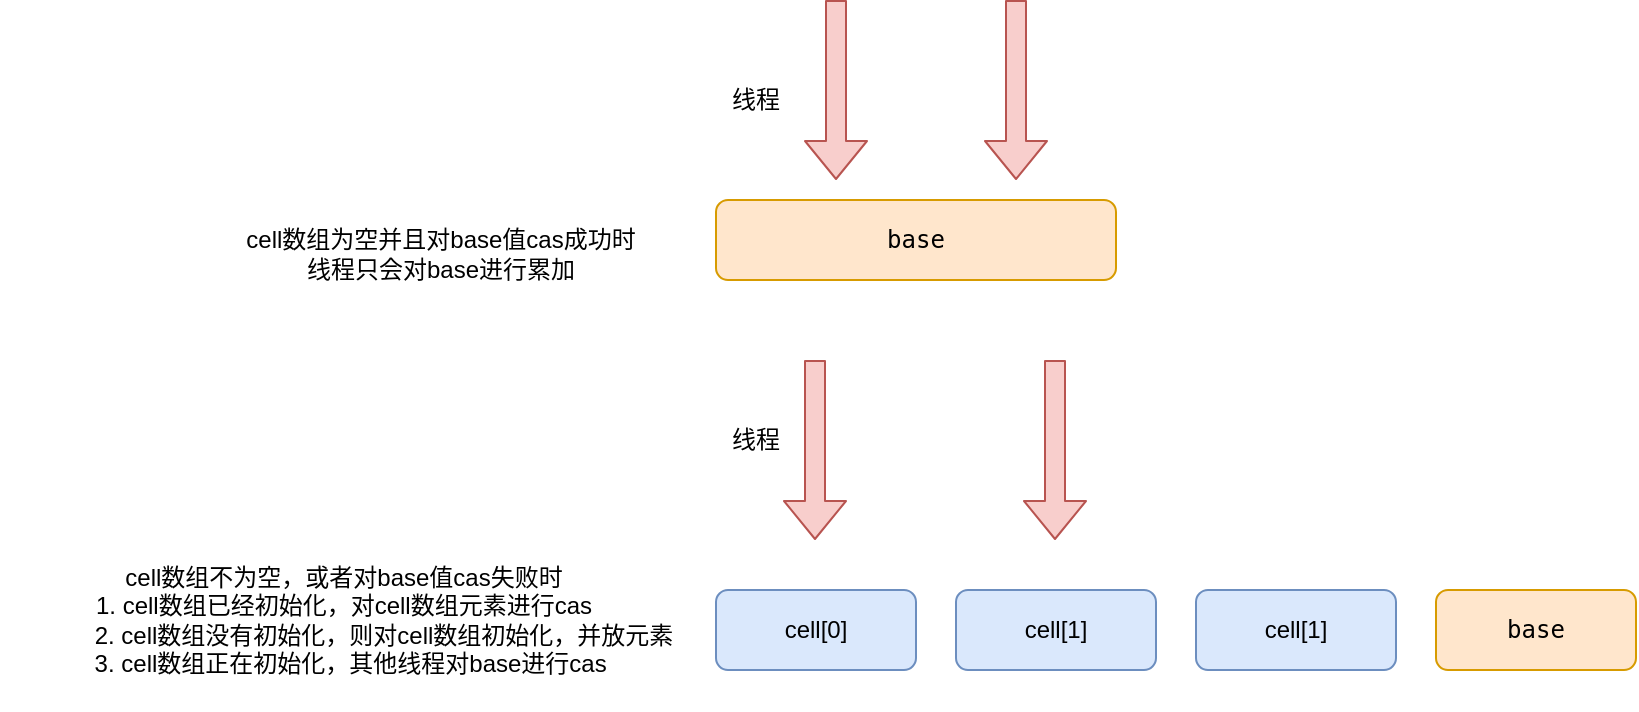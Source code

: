<mxfile version="14.3.1" type="github">
  <diagram id="3-YAko5oQFc1nSDCldf5" name="Page-1">
    <mxGraphModel dx="1773" dy="536" grid="0" gridSize="10" guides="1" tooltips="1" connect="1" arrows="1" fold="1" page="1" pageScale="1" pageWidth="827" pageHeight="1169" math="0" shadow="0">
      <root>
        <mxCell id="0" />
        <mxCell id="1" parent="0" />
        <mxCell id="LENsGDgyXk3gptEeOsoV-1" value="&lt;pre&gt;base&lt;/pre&gt;" style="rounded=1;whiteSpace=wrap;html=1;fillColor=#ffe6cc;strokeColor=#d79b00;" vertex="1" parent="1">
          <mxGeometry x="327" y="160" width="200" height="40" as="geometry" />
        </mxCell>
        <mxCell id="LENsGDgyXk3gptEeOsoV-2" value="cell[1]" style="rounded=1;whiteSpace=wrap;html=1;fillColor=#dae8fc;strokeColor=#6c8ebf;" vertex="1" parent="1">
          <mxGeometry x="567" y="355" width="100" height="40" as="geometry" />
        </mxCell>
        <mxCell id="LENsGDgyXk3gptEeOsoV-3" value="&lt;pre&gt;&lt;span style=&quot;font-family: &amp;#34;helvetica&amp;#34;&quot;&gt;cell[1]&lt;/span&gt;&lt;br&gt;&lt;/pre&gt;" style="rounded=1;whiteSpace=wrap;html=1;fillColor=#dae8fc;strokeColor=#6c8ebf;" vertex="1" parent="1">
          <mxGeometry x="447" y="355" width="100" height="40" as="geometry" />
        </mxCell>
        <mxCell id="LENsGDgyXk3gptEeOsoV-4" value="&lt;pre&gt;&lt;span style=&quot;font-family: &amp;#34;helvetica&amp;#34;&quot;&gt;cell[0]&lt;/span&gt;&lt;br&gt;&lt;/pre&gt;" style="rounded=1;whiteSpace=wrap;html=1;fillColor=#dae8fc;strokeColor=#6c8ebf;" vertex="1" parent="1">
          <mxGeometry x="327" y="355" width="100" height="40" as="geometry" />
        </mxCell>
        <mxCell id="LENsGDgyXk3gptEeOsoV-5" value="cell数组为空并且对base值cas成功时&lt;br&gt;线程只会对&lt;span&gt;base进行累加&lt;/span&gt;" style="text;html=1;strokeColor=none;fillColor=none;align=center;verticalAlign=middle;whiteSpace=wrap;rounded=0;" vertex="1" parent="1">
          <mxGeometry x="79" y="144" width="221" height="86" as="geometry" />
        </mxCell>
        <mxCell id="LENsGDgyXk3gptEeOsoV-6" value="" style="shape=flexArrow;endArrow=classic;html=1;fillColor=#f8cecc;strokeColor=#b85450;" edge="1" parent="1">
          <mxGeometry width="50" height="50" relative="1" as="geometry">
            <mxPoint x="387" y="60" as="sourcePoint" />
            <mxPoint x="387" y="150" as="targetPoint" />
          </mxGeometry>
        </mxCell>
        <mxCell id="LENsGDgyXk3gptEeOsoV-7" value="" style="shape=flexArrow;endArrow=classic;html=1;fillColor=#f8cecc;strokeColor=#b85450;" edge="1" parent="1">
          <mxGeometry width="50" height="50" relative="1" as="geometry">
            <mxPoint x="477" y="60" as="sourcePoint" />
            <mxPoint x="477" y="150" as="targetPoint" />
          </mxGeometry>
        </mxCell>
        <mxCell id="LENsGDgyXk3gptEeOsoV-9" value="cell数组不为空，或者对base值cas失败时&lt;br&gt;1. cell数组已经初始化，对cell数组元素进行cas&lt;br&gt;&amp;nbsp; &amp;nbsp; &amp;nbsp; &amp;nbsp; &amp;nbsp; &amp;nbsp; 2. cell数组没有初始化，则对cell数组初始化，并放元素&lt;br&gt;&amp;nbsp; 3. cell数组正在初始化，其他线程对base进行cas" style="text;html=1;strokeColor=none;fillColor=none;align=center;verticalAlign=middle;whiteSpace=wrap;rounded=0;" vertex="1" parent="1">
          <mxGeometry x="-31" y="324" width="344" height="91" as="geometry" />
        </mxCell>
        <mxCell id="LENsGDgyXk3gptEeOsoV-10" value="线程" style="text;html=1;strokeColor=none;fillColor=none;align=center;verticalAlign=middle;whiteSpace=wrap;rounded=0;" vertex="1" parent="1">
          <mxGeometry x="327" y="100" width="40" height="20" as="geometry" />
        </mxCell>
        <mxCell id="LENsGDgyXk3gptEeOsoV-11" value="&lt;pre&gt;base&lt;/pre&gt;" style="rounded=1;whiteSpace=wrap;html=1;fillColor=#ffe6cc;strokeColor=#d79b00;" vertex="1" parent="1">
          <mxGeometry x="687" y="355" width="100" height="40" as="geometry" />
        </mxCell>
        <mxCell id="LENsGDgyXk3gptEeOsoV-12" value="" style="shape=flexArrow;endArrow=classic;html=1;fillColor=#f8cecc;strokeColor=#b85450;" edge="1" parent="1">
          <mxGeometry width="50" height="50" relative="1" as="geometry">
            <mxPoint x="496.5" y="240" as="sourcePoint" />
            <mxPoint x="496.5" y="330" as="targetPoint" />
          </mxGeometry>
        </mxCell>
        <mxCell id="LENsGDgyXk3gptEeOsoV-13" value="" style="shape=flexArrow;endArrow=classic;html=1;fillColor=#f8cecc;strokeColor=#b85450;" edge="1" parent="1">
          <mxGeometry width="50" height="50" relative="1" as="geometry">
            <mxPoint x="376.5" y="240" as="sourcePoint" />
            <mxPoint x="376.5" y="330" as="targetPoint" />
          </mxGeometry>
        </mxCell>
        <mxCell id="LENsGDgyXk3gptEeOsoV-14" value="线程" style="text;html=1;strokeColor=none;fillColor=none;align=center;verticalAlign=middle;whiteSpace=wrap;rounded=0;" vertex="1" parent="1">
          <mxGeometry x="327" y="270" width="40" height="20" as="geometry" />
        </mxCell>
      </root>
    </mxGraphModel>
  </diagram>
</mxfile>
